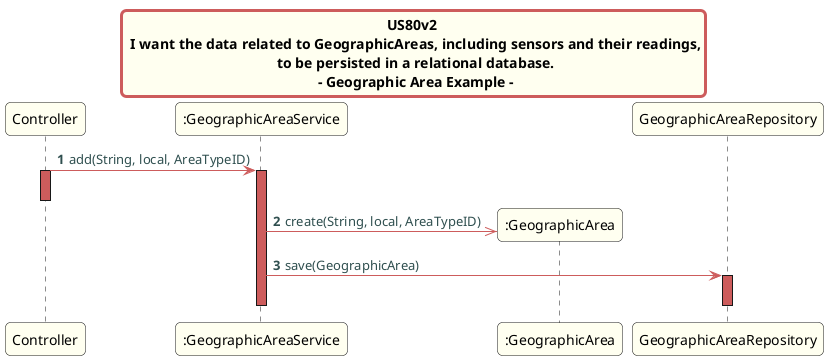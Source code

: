 @startuml
title US015v2 \n REF XML file.
skinparam titleBorderRoundCorner 10
skinparam titleBorderThickness 3
skinparam titleBorderColor indianred
skinparam titleBackgroundColor ivory
skinparam FontName quicksand

skinparam actor {
  BorderColor indianred
  }

skinparam sequence {
  LifeLineBackgroundColor indianred
  ParticipantBackgroundColor ivory
}

skinparam roundcorner 10

skinparam component {
  arrowThickness 1
  ArrowFontName Verdana
  ArrowColor indianred
  ArrowFontColor darkslategrey
}


title US80v2 \n I want the data related to GeographicAreas, including sensors and their readings,\n to be persisted in a relational database.\n - Geographic Area Example -

autonumber

Controller -> ":GeographicAreaService": add(String, local, AreaTypeID)
activate Controller
deactivate Controller
create ":GeographicArea"
activate ":GeographicAreaService"
":GeographicAreaService" ->> ":GeographicArea": create(String, local, AreaTypeID)
":GeographicAreaService" -> "GeographicAreaRepository": save(GeographicArea)
activate "GeographicAreaRepository"
deactivate "GeographicAreaRepository"
deactivate ":GeographicAreaService"
@enduml